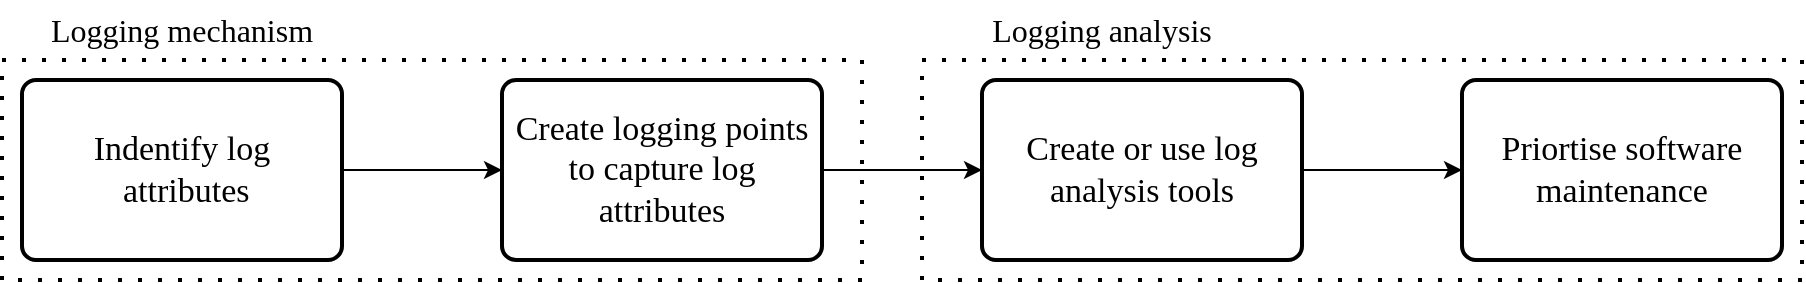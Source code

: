 <mxfile version="20.3.0" type="device"><diagram id="BZieLgLESPdpODwv7aKP" name="Page-1"><mxGraphModel dx="572" dy="865" grid="1" gridSize="10" guides="1" tooltips="1" connect="1" arrows="1" fold="1" page="1" pageScale="1" pageWidth="850" pageHeight="1100" math="0" shadow="0"><root><mxCell id="0"/><mxCell id="1" parent="0"/><mxCell id="4qrUp6a8spkdTQo0RhDz-9" value="" style="rounded=0;whiteSpace=wrap;html=1;dashed=1;dashPattern=1 4;fillColor=none;strokeWidth=2;" parent="1" vertex="1"><mxGeometry x="1330" y="270" width="440" height="110" as="geometry"/></mxCell><mxCell id="4qrUp6a8spkdTQo0RhDz-8" value="" style="rounded=0;whiteSpace=wrap;html=1;dashed=1;dashPattern=1 4;fillColor=none;strokeWidth=2;" parent="1" vertex="1"><mxGeometry x="870" y="270" width="430" height="110" as="geometry"/></mxCell><mxCell id="4qrUp6a8spkdTQo0RhDz-4" style="edgeStyle=orthogonalEdgeStyle;rounded=0;orthogonalLoop=1;jettySize=auto;html=1;exitX=1;exitY=0.5;exitDx=0;exitDy=0;entryX=0;entryY=0.5;entryDx=0;entryDy=0;" parent="1" source="7WY4-ysqG0ks9H-qf_q--1" target="7WY4-ysqG0ks9H-qf_q--2" edge="1"><mxGeometry relative="1" as="geometry"/></mxCell><mxCell id="7WY4-ysqG0ks9H-qf_q--1" value="Indentify log&lt;br&gt;&amp;nbsp;attributes" style="rounded=1;whiteSpace=wrap;html=1;absoluteArcSize=1;arcSize=14;strokeWidth=2;fontFamily=Times New Roman;fillColor=none;fontSize=17;" parent="1" vertex="1"><mxGeometry x="880" y="280" width="160" height="90" as="geometry"/></mxCell><mxCell id="4qrUp6a8spkdTQo0RhDz-5" style="edgeStyle=orthogonalEdgeStyle;rounded=0;orthogonalLoop=1;jettySize=auto;html=1;exitX=1;exitY=0.5;exitDx=0;exitDy=0;entryX=0;entryY=0.5;entryDx=0;entryDy=0;" parent="1" source="7WY4-ysqG0ks9H-qf_q--2" target="4qrUp6a8spkdTQo0RhDz-2" edge="1"><mxGeometry relative="1" as="geometry"/></mxCell><mxCell id="7WY4-ysqG0ks9H-qf_q--2" value="Create logging points to capture log attributes" style="rounded=1;whiteSpace=wrap;html=1;absoluteArcSize=1;arcSize=14;strokeWidth=2;fontFamily=Times New Roman;fillColor=none;fontSize=17;" parent="1" vertex="1"><mxGeometry x="1120" y="280" width="160" height="90" as="geometry"/></mxCell><mxCell id="4qrUp6a8spkdTQo0RhDz-6" style="edgeStyle=orthogonalEdgeStyle;rounded=0;orthogonalLoop=1;jettySize=auto;html=1;exitX=1;exitY=0.5;exitDx=0;exitDy=0;entryX=0;entryY=0.5;entryDx=0;entryDy=0;" parent="1" source="4qrUp6a8spkdTQo0RhDz-2" target="4qrUp6a8spkdTQo0RhDz-3" edge="1"><mxGeometry relative="1" as="geometry"/></mxCell><mxCell id="4qrUp6a8spkdTQo0RhDz-2" value="Create or use log analysis tools" style="rounded=1;whiteSpace=wrap;html=1;absoluteArcSize=1;arcSize=14;strokeWidth=2;fontFamily=Times New Roman;fillColor=none;fontSize=17;" parent="1" vertex="1"><mxGeometry x="1360" y="280" width="160" height="90" as="geometry"/></mxCell><mxCell id="4qrUp6a8spkdTQo0RhDz-3" value="Priortise software maintenance" style="rounded=1;whiteSpace=wrap;html=1;absoluteArcSize=1;arcSize=14;strokeWidth=2;fontFamily=Times New Roman;fillColor=none;fontSize=17;" parent="1" vertex="1"><mxGeometry x="1600" y="280" width="160" height="90" as="geometry"/></mxCell><mxCell id="4qrUp6a8spkdTQo0RhDz-10" value="Logging mechanism" style="text;html=1;strokeColor=none;fillColor=none;align=center;verticalAlign=middle;whiteSpace=wrap;rounded=0;dashed=1;dashPattern=1 4;strokeWidth=3;fontSize=16;fontFamily=Times New Roman;" parent="1" vertex="1"><mxGeometry x="870" y="240" width="180" height="30" as="geometry"/></mxCell><mxCell id="4qrUp6a8spkdTQo0RhDz-11" value="Logging analysis" style="text;html=1;strokeColor=none;fillColor=none;align=center;verticalAlign=middle;whiteSpace=wrap;rounded=0;dashed=1;dashPattern=1 4;strokeWidth=3;fontSize=16;fontFamily=Times New Roman;" parent="1" vertex="1"><mxGeometry x="1330" y="240" width="180" height="30" as="geometry"/></mxCell></root></mxGraphModel></diagram></mxfile>